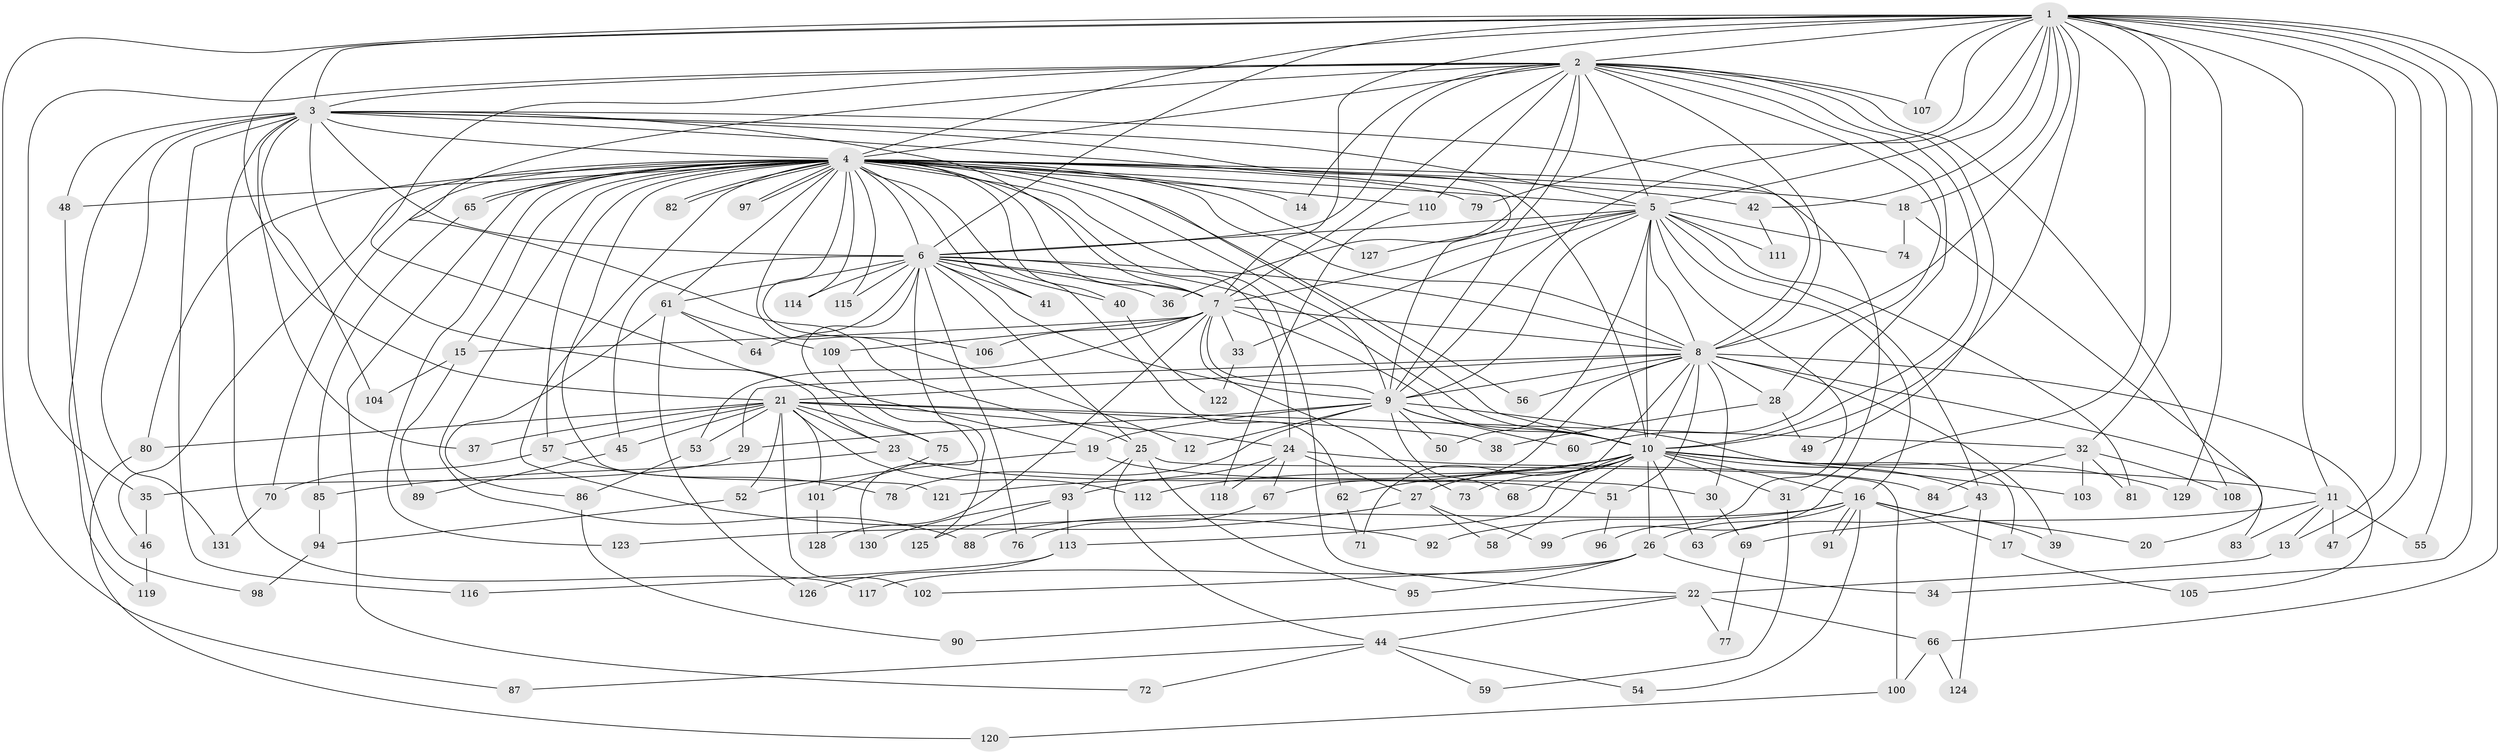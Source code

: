 // coarse degree distribution, {24: 0.019230769230769232, 21: 0.019230769230769232, 33: 0.019230769230769232, 22: 0.019230769230769232, 14: 0.019230769230769232, 20: 0.019230769230769232, 5: 0.07692307692307693, 2: 0.4423076923076923, 9: 0.038461538461538464, 7: 0.038461538461538464, 4: 0.057692307692307696, 13: 0.019230769230769232, 8: 0.019230769230769232, 3: 0.15384615384615385, 6: 0.019230769230769232, 1: 0.019230769230769232}
// Generated by graph-tools (version 1.1) at 2025/17/03/04/25 18:17:31]
// undirected, 131 vertices, 287 edges
graph export_dot {
graph [start="1"]
  node [color=gray90,style=filled];
  1;
  2;
  3;
  4;
  5;
  6;
  7;
  8;
  9;
  10;
  11;
  12;
  13;
  14;
  15;
  16;
  17;
  18;
  19;
  20;
  21;
  22;
  23;
  24;
  25;
  26;
  27;
  28;
  29;
  30;
  31;
  32;
  33;
  34;
  35;
  36;
  37;
  38;
  39;
  40;
  41;
  42;
  43;
  44;
  45;
  46;
  47;
  48;
  49;
  50;
  51;
  52;
  53;
  54;
  55;
  56;
  57;
  58;
  59;
  60;
  61;
  62;
  63;
  64;
  65;
  66;
  67;
  68;
  69;
  70;
  71;
  72;
  73;
  74;
  75;
  76;
  77;
  78;
  79;
  80;
  81;
  82;
  83;
  84;
  85;
  86;
  87;
  88;
  89;
  90;
  91;
  92;
  93;
  94;
  95;
  96;
  97;
  98;
  99;
  100;
  101;
  102;
  103;
  104;
  105;
  106;
  107;
  108;
  109;
  110;
  111;
  112;
  113;
  114;
  115;
  116;
  117;
  118;
  119;
  120;
  121;
  122;
  123;
  124;
  125;
  126;
  127;
  128;
  129;
  130;
  131;
  1 -- 2;
  1 -- 3;
  1 -- 4;
  1 -- 5;
  1 -- 6;
  1 -- 7;
  1 -- 8;
  1 -- 9;
  1 -- 10;
  1 -- 11;
  1 -- 13;
  1 -- 18;
  1 -- 21;
  1 -- 32;
  1 -- 34;
  1 -- 42;
  1 -- 47;
  1 -- 55;
  1 -- 66;
  1 -- 79;
  1 -- 87;
  1 -- 99;
  1 -- 107;
  1 -- 129;
  2 -- 3;
  2 -- 4;
  2 -- 5;
  2 -- 6;
  2 -- 7;
  2 -- 8;
  2 -- 9;
  2 -- 10;
  2 -- 14;
  2 -- 19;
  2 -- 25;
  2 -- 28;
  2 -- 35;
  2 -- 36;
  2 -- 49;
  2 -- 60;
  2 -- 107;
  2 -- 108;
  2 -- 110;
  3 -- 4;
  3 -- 5;
  3 -- 6;
  3 -- 7;
  3 -- 8;
  3 -- 9;
  3 -- 10;
  3 -- 23;
  3 -- 37;
  3 -- 48;
  3 -- 104;
  3 -- 116;
  3 -- 117;
  3 -- 119;
  3 -- 131;
  4 -- 5;
  4 -- 6;
  4 -- 7;
  4 -- 8;
  4 -- 9;
  4 -- 10;
  4 -- 12;
  4 -- 14;
  4 -- 15;
  4 -- 18;
  4 -- 22;
  4 -- 24;
  4 -- 31;
  4 -- 40;
  4 -- 41;
  4 -- 42;
  4 -- 46;
  4 -- 48;
  4 -- 56;
  4 -- 57;
  4 -- 61;
  4 -- 62;
  4 -- 65;
  4 -- 65;
  4 -- 70;
  4 -- 72;
  4 -- 79;
  4 -- 80;
  4 -- 82;
  4 -- 82;
  4 -- 88;
  4 -- 92;
  4 -- 97;
  4 -- 97;
  4 -- 106;
  4 -- 110;
  4 -- 114;
  4 -- 115;
  4 -- 121;
  4 -- 123;
  4 -- 127;
  5 -- 6;
  5 -- 7;
  5 -- 8;
  5 -- 9;
  5 -- 10;
  5 -- 16;
  5 -- 33;
  5 -- 43;
  5 -- 50;
  5 -- 74;
  5 -- 81;
  5 -- 96;
  5 -- 111;
  5 -- 127;
  6 -- 7;
  6 -- 8;
  6 -- 9;
  6 -- 10;
  6 -- 25;
  6 -- 36;
  6 -- 40;
  6 -- 41;
  6 -- 45;
  6 -- 61;
  6 -- 64;
  6 -- 75;
  6 -- 76;
  6 -- 114;
  6 -- 115;
  6 -- 125;
  7 -- 8;
  7 -- 9;
  7 -- 10;
  7 -- 15;
  7 -- 33;
  7 -- 53;
  7 -- 73;
  7 -- 106;
  7 -- 109;
  7 -- 128;
  8 -- 9;
  8 -- 10;
  8 -- 21;
  8 -- 28;
  8 -- 29;
  8 -- 30;
  8 -- 39;
  8 -- 51;
  8 -- 56;
  8 -- 67;
  8 -- 71;
  8 -- 83;
  8 -- 105;
  9 -- 10;
  9 -- 12;
  9 -- 17;
  9 -- 19;
  9 -- 29;
  9 -- 50;
  9 -- 60;
  9 -- 68;
  9 -- 78;
  10 -- 11;
  10 -- 16;
  10 -- 26;
  10 -- 27;
  10 -- 31;
  10 -- 43;
  10 -- 58;
  10 -- 62;
  10 -- 63;
  10 -- 68;
  10 -- 73;
  10 -- 103;
  10 -- 112;
  10 -- 113;
  10 -- 121;
  10 -- 129;
  11 -- 13;
  11 -- 47;
  11 -- 55;
  11 -- 69;
  11 -- 83;
  13 -- 22;
  15 -- 89;
  15 -- 104;
  16 -- 17;
  16 -- 20;
  16 -- 26;
  16 -- 39;
  16 -- 54;
  16 -- 88;
  16 -- 91;
  16 -- 91;
  16 -- 92;
  17 -- 105;
  18 -- 20;
  18 -- 74;
  19 -- 30;
  19 -- 52;
  21 -- 23;
  21 -- 24;
  21 -- 32;
  21 -- 37;
  21 -- 38;
  21 -- 45;
  21 -- 52;
  21 -- 53;
  21 -- 57;
  21 -- 75;
  21 -- 80;
  21 -- 101;
  21 -- 102;
  21 -- 112;
  22 -- 44;
  22 -- 66;
  22 -- 77;
  22 -- 90;
  23 -- 51;
  23 -- 85;
  24 -- 27;
  24 -- 67;
  24 -- 84;
  24 -- 93;
  24 -- 118;
  25 -- 44;
  25 -- 93;
  25 -- 95;
  25 -- 100;
  26 -- 34;
  26 -- 95;
  26 -- 102;
  26 -- 117;
  27 -- 58;
  27 -- 99;
  27 -- 123;
  28 -- 38;
  28 -- 49;
  29 -- 35;
  30 -- 69;
  31 -- 59;
  32 -- 81;
  32 -- 84;
  32 -- 103;
  32 -- 108;
  33 -- 122;
  35 -- 46;
  40 -- 122;
  42 -- 111;
  43 -- 63;
  43 -- 124;
  44 -- 54;
  44 -- 59;
  44 -- 72;
  44 -- 87;
  45 -- 89;
  46 -- 119;
  48 -- 98;
  51 -- 96;
  52 -- 94;
  53 -- 86;
  57 -- 70;
  57 -- 78;
  61 -- 64;
  61 -- 86;
  61 -- 109;
  61 -- 126;
  62 -- 71;
  65 -- 85;
  66 -- 100;
  66 -- 124;
  67 -- 76;
  69 -- 77;
  70 -- 131;
  75 -- 101;
  80 -- 120;
  85 -- 94;
  86 -- 90;
  93 -- 113;
  93 -- 125;
  93 -- 130;
  94 -- 98;
  100 -- 120;
  101 -- 128;
  109 -- 130;
  110 -- 118;
  113 -- 116;
  113 -- 126;
}
